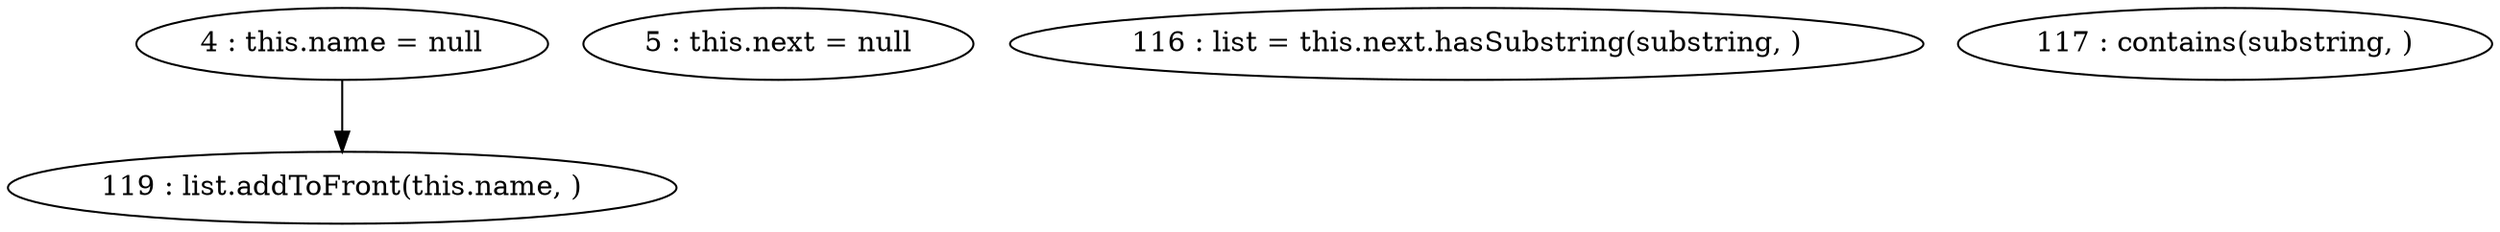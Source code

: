 digraph G {
"4 : this.name = null"
"4 : this.name = null" -> "119 : list.addToFront(this.name, )"
"5 : this.next = null"
"116 : list = this.next.hasSubstring(substring, )"
"117 : contains(substring, )"
"119 : list.addToFront(this.name, )"
}